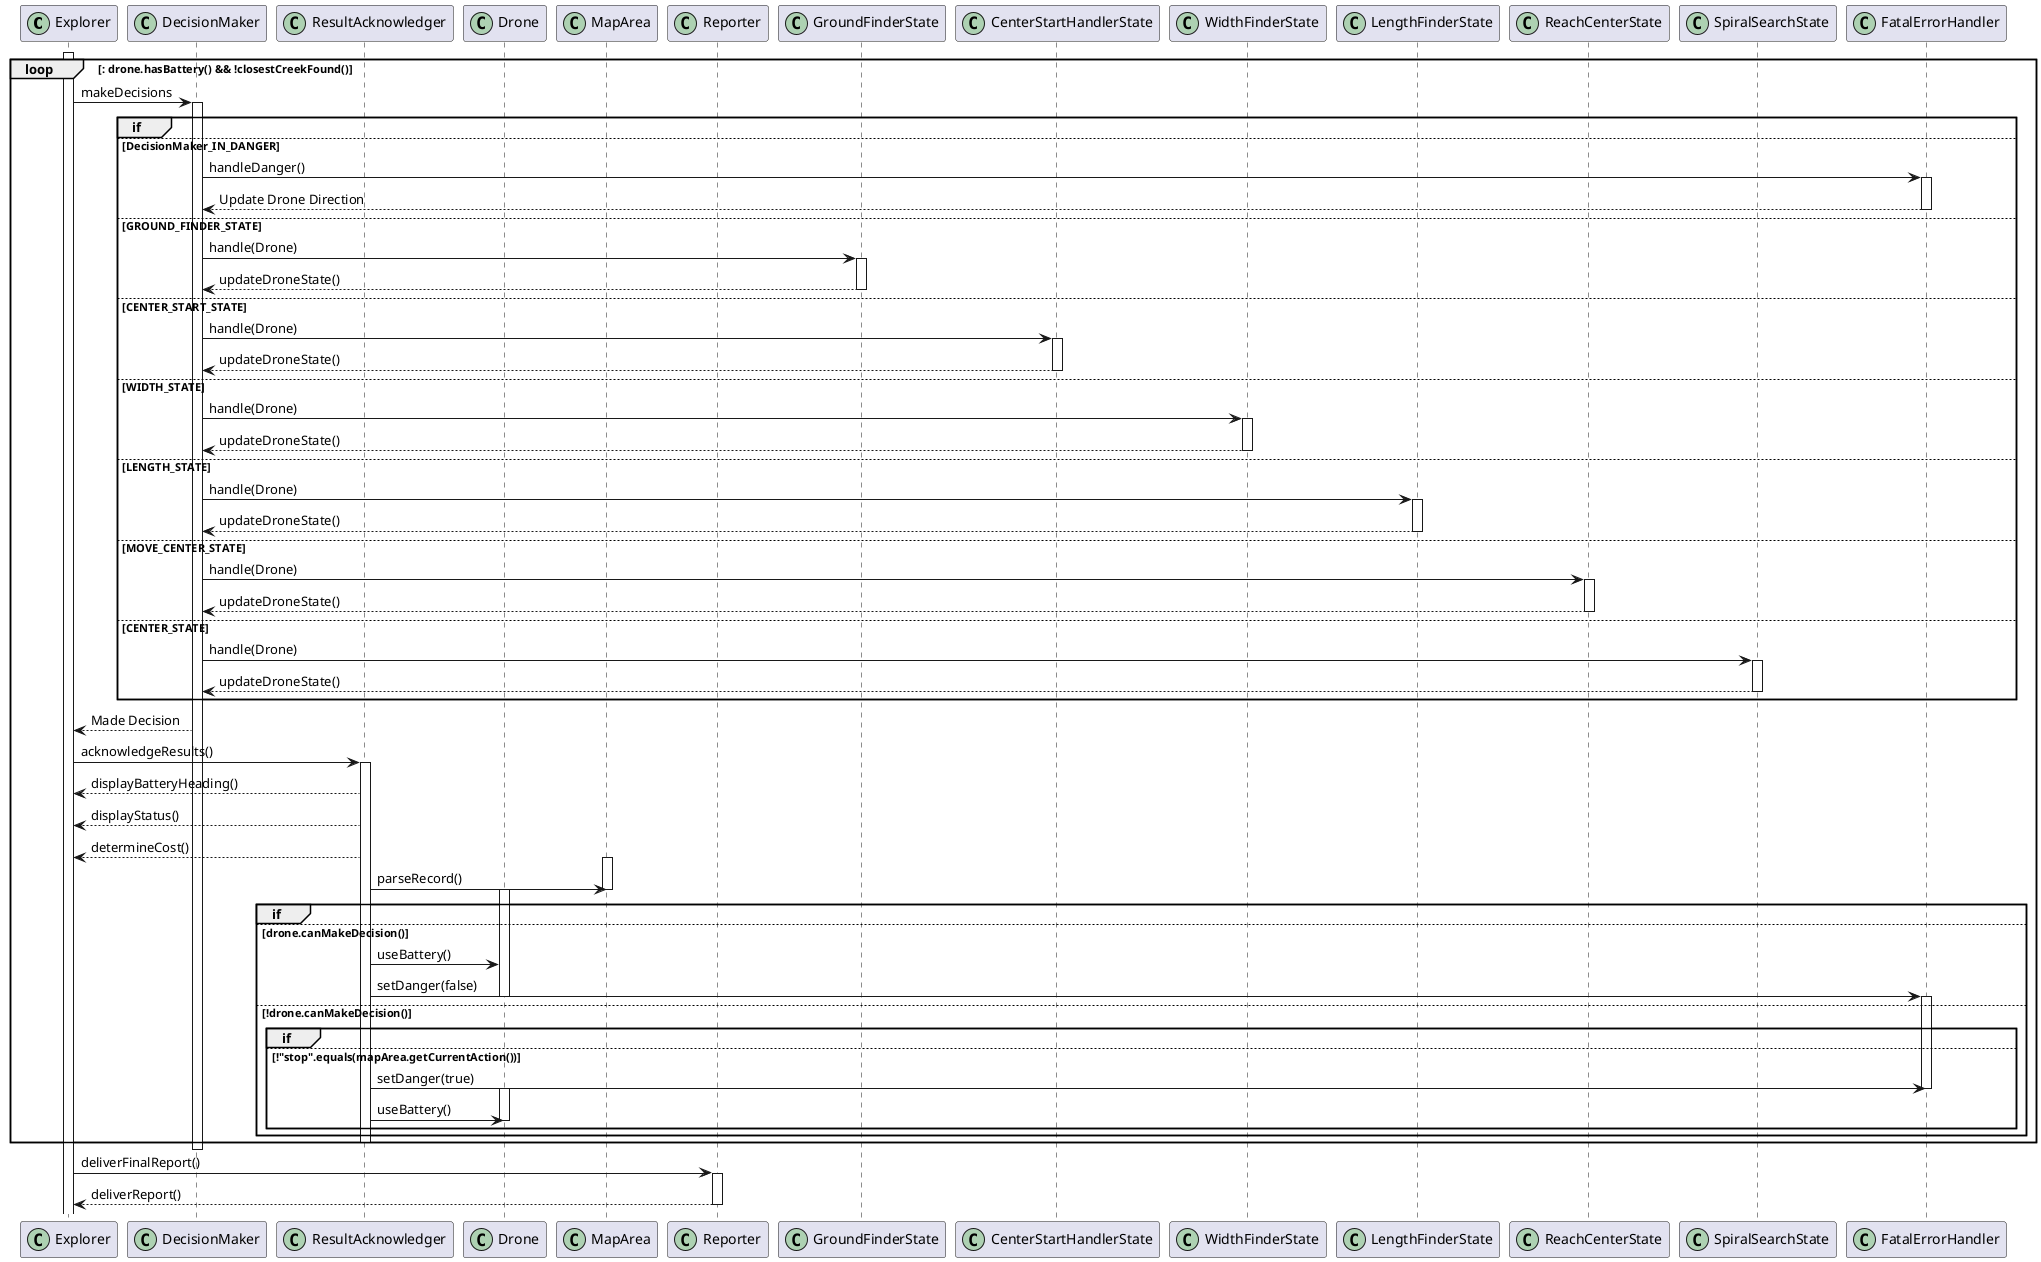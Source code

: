 @startuml

participant Explorer << (C,#ADD1B2)>>
participant DecisionMaker << (C,#ADD1B2)>>
participant ResultAcknowledger << (C,#ADD1B2)>>
participant Drone << (C,#ADD1B2)>>
participant MapArea << (C,#ADD1B2)>>
participant Reporter << (C,#ADD1B2)>>
participant GroundFinderState << (C,#ADD1B2)>>
participant CenterStartHandlerState << (C,#ADD1B2)>>
participant WidthFinderState  << (C,#ADD1B2)>>
participant LengthFinderState << (C,#ADD1B2)>>
participant ReachCenterState  << (C,#ADD1B2)>>
participant SpiralSearchState << (C,#ADD1B2)>>
participant FatalErrorHandler << (C,#ADD1B2)>>

activate Explorer
loop : drone.hasBattery() && !closestCreekFound()
Explorer -> DecisionMaker: makeDecisions
activate DecisionMaker

group if 
else DecisionMaker_IN_DANGER
DecisionMaker -> FatalErrorHandler: handleDanger()
activate FatalErrorHandler
FatalErrorHandler --> DecisionMaker : Update Drone Direction
deactivate FatalErrorHandler
else GROUND_FINDER_STATE
DecisionMaker -> GroundFinderState : handle(Drone) 
activate GroundFinderState
GroundFinderState --> DecisionMaker : updateDroneState()
deactivate GroundFinderState
else CENTER_START_STATE
DecisionMaker -> CenterStartHandlerState : handle(Drone)
activate CenterStartHandlerState
CenterStartHandlerState --> DecisionMaker : updateDroneState()
deactivate CenterStartHandlerState
else WIDTH_STATE
DecisionMaker -> WidthFinderState : handle(Drone)
activate WidthFinderState
WidthFinderState --> DecisionMaker : updateDroneState()
deactivate WidthFinderState
else LENGTH_STATE
DecisionMaker -> LengthFinderState : handle(Drone)
activate LengthFinderState
LengthFinderState --> DecisionMaker : updateDroneState()
deactivate LengthFinderState
else MOVE_CENTER_STATE
DecisionMaker -> ReachCenterState : handle(Drone)
activate ReachCenterState
ReachCenterState --> DecisionMaker : updateDroneState()
deactivate ReachCenterState
else CENTER_STATE
DecisionMaker -> SpiralSearchState : handle(Drone)
activate SpiralSearchState
SpiralSearchState --> DecisionMaker : updateDroneState()
deactivate SpiralSearchState
end
DecisionMaker --> Explorer : Made Decision

Explorer -> ResultAcknowledger: acknowledgeResults()
activate ResultAcknowledger
ResultAcknowledger --> Explorer: displayBatteryHeading()
ResultAcknowledger --> Explorer: displayStatus()
ResultAcknowledger --> Explorer: determineCost()



activate MapArea
ResultAcknowledger -> MapArea: parseRecord()
deactivate MapArea

group if
else drone.canMakeDecision()
activate Drone
ResultAcknowledger -> Drone :useBattery()
ResultAcknowledger -> FatalErrorHandler :setDanger(false)
deactivate Drone
else !drone.canMakeDecision()

group if 
else !"stop".equals(mapArea.getCurrentAction())

activate FatalErrorHandler
ResultAcknowledger -> FatalErrorHandler: setDanger(true)
deactivate FatalErrorHandler

activate Drone
ResultAcknowledger -> Drone :useBattery()
deactivate Drone
end
end

deactivate ResultAcknowledger
end
deactivate DecisionMaker

Explorer -> Reporter: deliverFinalReport()
activate Reporter
Reporter --> Explorer: deliverReport()
deactivate Reporter
@enduml
